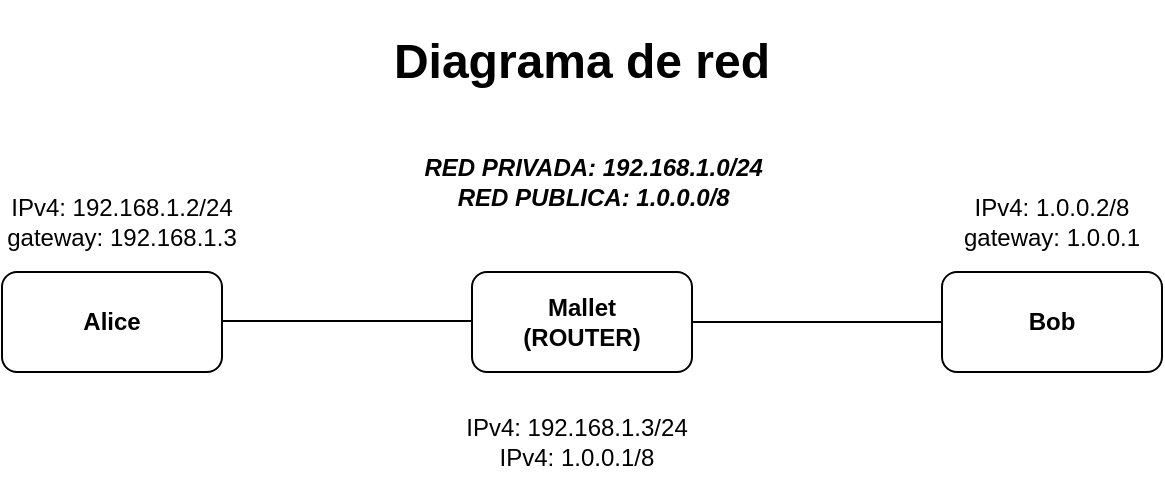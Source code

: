 <mxfile version="20.3.3" type="device"><diagram id="pGBxcHvZ_O2jMrjgQh43" name="Página-1"><mxGraphModel dx="700" dy="740" grid="0" gridSize="10" guides="1" tooltips="1" connect="1" arrows="1" fold="1" page="1" pageScale="1" pageWidth="827" pageHeight="1169" math="0" shadow="0"><root><mxCell id="0"/><mxCell id="1" parent="0"/><mxCell id="REE5iFCq5HKNzNc10K_i-1" value="&lt;h1&gt;Diagrama de red&lt;/h1&gt;" style="text;html=1;strokeColor=none;fillColor=none;align=center;verticalAlign=middle;whiteSpace=wrap;rounded=0;" parent="1" vertex="1"><mxGeometry x="260" y="100" width="220" height="30" as="geometry"/></mxCell><mxCell id="REE5iFCq5HKNzNc10K_i-3" value="" style="rounded=1;whiteSpace=wrap;html=1;" parent="1" vertex="1"><mxGeometry x="80" y="220" width="110" height="50" as="geometry"/></mxCell><mxCell id="REE5iFCq5HKNzNc10K_i-4" value="&lt;b&gt;Alice&lt;/b&gt;" style="text;html=1;strokeColor=none;fillColor=none;align=center;verticalAlign=middle;whiteSpace=wrap;rounded=0;" parent="1" vertex="1"><mxGeometry x="105" y="230" width="60" height="30" as="geometry"/></mxCell><mxCell id="REE5iFCq5HKNzNc10K_i-8" value="" style="rounded=1;whiteSpace=wrap;html=1;" parent="1" vertex="1"><mxGeometry x="315" y="220" width="110" height="50" as="geometry"/></mxCell><mxCell id="REE5iFCq5HKNzNc10K_i-9" value="&lt;b&gt;Mallet (ROUTER)&lt;/b&gt;" style="text;html=1;strokeColor=none;fillColor=none;align=center;verticalAlign=middle;whiteSpace=wrap;rounded=0;" parent="1" vertex="1"><mxGeometry x="340" y="230" width="60" height="30" as="geometry"/></mxCell><mxCell id="REE5iFCq5HKNzNc10K_i-12" value="" style="rounded=1;whiteSpace=wrap;html=1;" parent="1" vertex="1"><mxGeometry x="550" y="220" width="110" height="50" as="geometry"/></mxCell><mxCell id="REE5iFCq5HKNzNc10K_i-13" value="&lt;b&gt;Bob&lt;/b&gt;" style="text;html=1;strokeColor=none;fillColor=none;align=center;verticalAlign=middle;whiteSpace=wrap;rounded=0;" parent="1" vertex="1"><mxGeometry x="575" y="230" width="60" height="30" as="geometry"/></mxCell><mxCell id="REE5iFCq5HKNzNc10K_i-14" value="" style="endArrow=none;html=1;rounded=0;entryX=0;entryY=0.5;entryDx=0;entryDy=0;exitX=1;exitY=0.5;exitDx=0;exitDy=0;" parent="1" source="REE5iFCq5HKNzNc10K_i-8" target="REE5iFCq5HKNzNc10K_i-12" edge="1"><mxGeometry width="50" height="50" relative="1" as="geometry"><mxPoint x="340" y="350" as="sourcePoint"/><mxPoint x="390" y="300" as="targetPoint"/></mxGeometry></mxCell><mxCell id="REE5iFCq5HKNzNc10K_i-15" value="" style="endArrow=none;html=1;rounded=0;entryX=0;entryY=0.5;entryDx=0;entryDy=0;exitX=1;exitY=0.5;exitDx=0;exitDy=0;" parent="1" edge="1"><mxGeometry width="50" height="50" relative="1" as="geometry"><mxPoint x="190" y="244.5" as="sourcePoint"/><mxPoint x="315" y="244.5" as="targetPoint"/></mxGeometry></mxCell><mxCell id="REE5iFCq5HKNzNc10K_i-18" value="IPv4: 192.168.1.2/24&lt;br&gt;gateway: 192.168.1.3" style="text;html=1;strokeColor=none;fillColor=none;align=center;verticalAlign=middle;whiteSpace=wrap;rounded=0;" parent="1" vertex="1"><mxGeometry x="80" y="175" width="120" height="40" as="geometry"/></mxCell><mxCell id="REE5iFCq5HKNzNc10K_i-19" value="IPv4: 1.0.0.2/8&lt;br&gt;gateway: 1.0.0.1" style="text;html=1;strokeColor=none;fillColor=none;align=center;verticalAlign=middle;whiteSpace=wrap;rounded=0;" parent="1" vertex="1"><mxGeometry x="555" y="180" width="100" height="30" as="geometry"/></mxCell><mxCell id="REE5iFCq5HKNzNc10K_i-20" value="&lt;b&gt;&lt;i&gt;RED PRIVADA: 192.168.1.0/24&amp;nbsp;&lt;br&gt;RED PUBLICA: 1.0.0.0/8&amp;nbsp;&lt;/i&gt;&lt;/b&gt;" style="text;html=1;strokeColor=none;fillColor=none;align=center;verticalAlign=middle;whiteSpace=wrap;rounded=0;" parent="1" vertex="1"><mxGeometry x="285" y="160" width="185" height="30" as="geometry"/></mxCell><mxCell id="REE5iFCq5HKNzNc10K_i-21" value="IPv4: 192.168.1.3/24&lt;br&gt;IPv4: 1.0.0.1/8" style="text;html=1;strokeColor=none;fillColor=none;align=center;verticalAlign=middle;whiteSpace=wrap;rounded=0;" parent="1" vertex="1"><mxGeometry x="310" y="280" width="115" height="50" as="geometry"/></mxCell></root></mxGraphModel></diagram></mxfile>